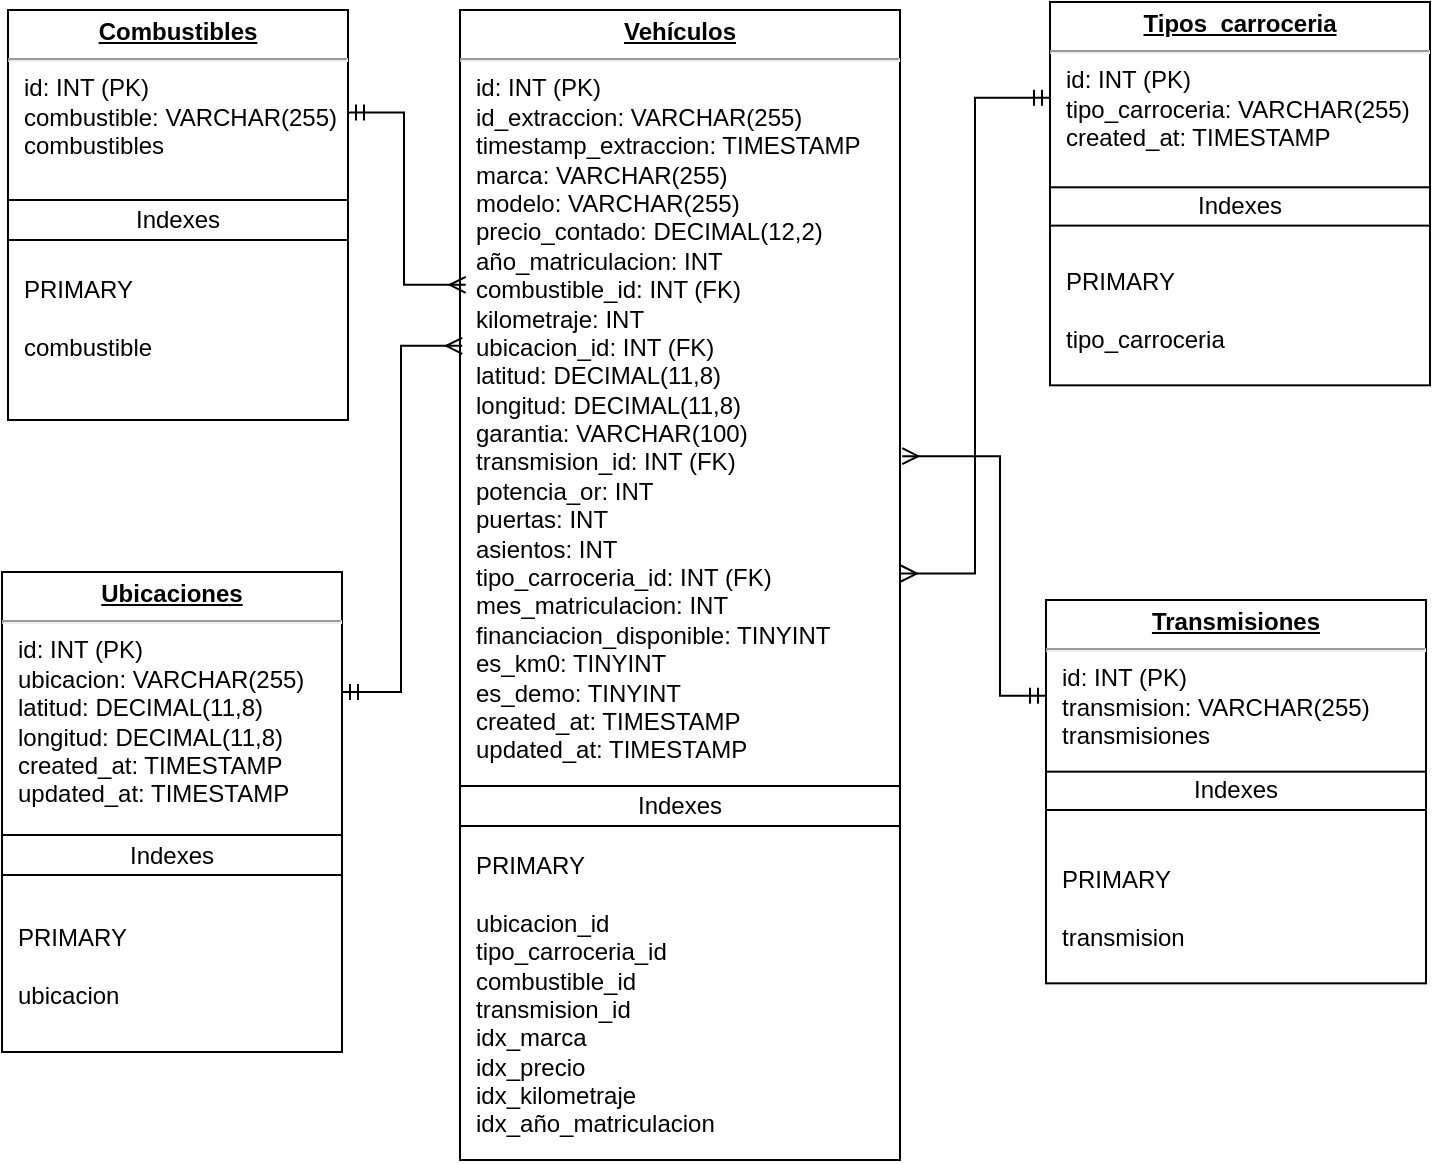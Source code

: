 <mxfile version="27.1.6">
  <diagram name="Page-1" id="a7904f86-f2b4-8e86-fa97-74104820619b">
    <mxGraphModel dx="1034" dy="570" grid="1" gridSize="10" guides="1" tooltips="1" connect="1" arrows="1" fold="1" page="1" pageScale="1" pageWidth="1100" pageHeight="850" background="none" math="0" shadow="0">
      <root>
        <mxCell id="0" />
        <mxCell id="1" parent="0" />
        <mxCell id="_FVJ82GAcGzXgL0HY7rz-6" value="" style="group" vertex="1" connectable="0" parent="1">
          <mxGeometry x="595" y="238" width="190" height="230" as="geometry" />
        </mxCell>
        <mxCell id="_FVJ82GAcGzXgL0HY7rz-15" value="" style="group" vertex="1" connectable="0" parent="_FVJ82GAcGzXgL0HY7rz-6">
          <mxGeometry width="190" height="191.667" as="geometry" />
        </mxCell>
        <mxCell id="_FVJ82GAcGzXgL0HY7rz-7" value="&lt;p style=&quot;margin: 0px ; margin-top: 4px ; text-align: center ; text-decoration: underline&quot;&gt;&lt;b&gt;Tipos_carroceria&lt;/b&gt;&lt;/p&gt;&lt;hr&gt;&lt;p style=&quot;margin: 0px ; margin-left: 8px&quot;&gt;id: INT (PK)&lt;/p&gt;&lt;p style=&quot;margin: 0px ; margin-left: 8px&quot;&gt;tipo_carroceria: VARCHAR(255)&lt;/p&gt;&lt;p style=&quot;margin: 0px ; margin-left: 8px&quot;&gt;created_at: TIMESTAMP&lt;/p&gt;&lt;p style=&quot;margin: 0px ; margin-left: 8px&quot;&gt;&lt;br&gt;&lt;/p&gt;&lt;p style=&quot;margin: 0px ; margin-left: 8px&quot;&gt;&lt;br&gt;&lt;/p&gt;&lt;p style=&quot;margin: 0px ; margin-left: 8px&quot;&gt;&lt;br&gt;&lt;/p&gt;&lt;p style=&quot;margin: 0px ; margin-left: 8px&quot;&gt;&lt;br&gt;&lt;/p&gt;&lt;p style=&quot;margin: 0px ; margin-left: 8px&quot;&gt;PRIMARY&lt;/p&gt;&lt;p style=&quot;margin: 0px ; margin-left: 8px&quot;&gt;&lt;br&gt;&lt;/p&gt;&lt;p style=&quot;margin: 0px ; margin-left: 8px&quot;&gt;tipo_carroceria&lt;/p&gt;" style="verticalAlign=top;align=left;overflow=fill;fontSize=12;fontFamily=Helvetica;html=1;rounded=0;shadow=0;comic=0;labelBackgroundColor=none;strokeWidth=1" vertex="1" parent="_FVJ82GAcGzXgL0HY7rz-15">
          <mxGeometry width="190" height="191.667" as="geometry" />
        </mxCell>
        <mxCell id="_FVJ82GAcGzXgL0HY7rz-8" value="Indexes" style="html=1;whiteSpace=wrap;" vertex="1" parent="_FVJ82GAcGzXgL0HY7rz-15">
          <mxGeometry y="92.646" width="190" height="19.167" as="geometry" />
        </mxCell>
        <mxCell id="_FVJ82GAcGzXgL0HY7rz-13" value="" style="group" vertex="1" connectable="0" parent="1">
          <mxGeometry x="150" y="238" width="220" height="575" as="geometry" />
        </mxCell>
        <mxCell id="_FVJ82GAcGzXgL0HY7rz-14" value="" style="group" vertex="1" connectable="0" parent="_FVJ82GAcGzXgL0HY7rz-13">
          <mxGeometry x="-76" y="4" width="170" height="205" as="geometry" />
        </mxCell>
        <mxCell id="24794b860abc3c2d-23" value="&lt;p style=&quot;margin: 0px ; margin-top: 4px ; text-align: center ; text-decoration: underline&quot;&gt;&lt;b&gt;Combustibles&lt;/b&gt;&lt;/p&gt;&lt;hr&gt;&lt;p style=&quot;margin: 0px ; margin-left: 8px&quot;&gt;id: INT (PK)&lt;/p&gt;&lt;p style=&quot;margin: 0px ; margin-left: 8px&quot;&gt;combustible: VARCHAR(255)&lt;/p&gt;&lt;p style=&quot;margin: 0px ; margin-left: 8px&quot;&gt;combustibles&lt;/p&gt;&lt;p style=&quot;margin: 0px ; margin-left: 8px&quot;&gt;&lt;br&gt;&lt;/p&gt;&lt;p style=&quot;margin: 0px ; margin-left: 8px&quot;&gt;&lt;br&gt;&lt;/p&gt;&lt;p style=&quot;margin: 0px ; margin-left: 8px&quot;&gt;&lt;br&gt;&lt;/p&gt;&lt;p style=&quot;margin: 0px ; margin-left: 8px&quot;&gt;&lt;br&gt;&lt;/p&gt;&lt;p style=&quot;margin: 0px ; margin-left: 8px&quot;&gt;PRIMARY&lt;/p&gt;&lt;p style=&quot;margin: 0px ; margin-left: 8px&quot;&gt;&lt;br&gt;&lt;/p&gt;&lt;p style=&quot;margin: 0px ; margin-left: 8px&quot;&gt;combustible&lt;/p&gt;" style="verticalAlign=top;align=left;overflow=fill;fontSize=12;fontFamily=Helvetica;html=1;rounded=0;shadow=0;comic=0;labelBackgroundColor=none;strokeWidth=1" parent="_FVJ82GAcGzXgL0HY7rz-14" vertex="1">
          <mxGeometry width="170" height="205" as="geometry" />
        </mxCell>
        <mxCell id="_FVJ82GAcGzXgL0HY7rz-2" value="Indexes" style="html=1;whiteSpace=wrap;" vertex="1" parent="_FVJ82GAcGzXgL0HY7rz-14">
          <mxGeometry y="95" width="170" height="20" as="geometry" />
        </mxCell>
        <mxCell id="_FVJ82GAcGzXgL0HY7rz-5" value="" style="group" vertex="1" connectable="0" parent="_FVJ82GAcGzXgL0HY7rz-13">
          <mxGeometry x="-79" y="285" width="170" height="240" as="geometry" />
        </mxCell>
        <mxCell id="_FVJ82GAcGzXgL0HY7rz-3" value="&lt;p style=&quot;margin: 0px ; margin-top: 4px ; text-align: center ; text-decoration: underline&quot;&gt;&lt;b&gt;Ubicaciones&lt;/b&gt;&lt;/p&gt;&lt;hr&gt;&lt;p style=&quot;margin: 0px ; margin-left: 8px&quot;&gt;id: INT (PK)&lt;/p&gt;&lt;p style=&quot;margin: 0px ; margin-left: 8px&quot;&gt;ubicacion: VARCHAR(255)&lt;/p&gt;&lt;p style=&quot;margin: 0px ; margin-left: 8px&quot;&gt;latitud: DECIMAL(11,8)&lt;/p&gt;&lt;p style=&quot;margin: 0px ; margin-left: 8px&quot;&gt;longitud: DECIMAL(11,8)&lt;/p&gt;&lt;p style=&quot;margin: 0px ; margin-left: 8px&quot;&gt;created_at: TIMESTAMP&lt;/p&gt;&lt;p style=&quot;margin: 0px ; margin-left: 8px&quot;&gt;updated_at: TIMESTAMP&lt;/p&gt;&lt;p style=&quot;margin: 0px ; margin-left: 8px&quot;&gt;&lt;br&gt;&lt;/p&gt;&lt;p style=&quot;margin: 0px ; margin-left: 8px&quot;&gt;&lt;br&gt;&lt;/p&gt;&lt;p style=&quot;margin: 0px ; margin-left: 8px&quot;&gt;&lt;br&gt;&lt;/p&gt;&lt;p style=&quot;margin: 0px ; margin-left: 8px&quot;&gt;&lt;br&gt;&lt;/p&gt;&lt;p style=&quot;margin: 0px ; margin-left: 8px&quot;&gt;PRIMARY&lt;/p&gt;&lt;p style=&quot;margin: 0px ; margin-left: 8px&quot;&gt;&lt;br&gt;&lt;/p&gt;&lt;p style=&quot;margin: 0px ; margin-left: 8px&quot;&gt;ubicacion&lt;/p&gt;" style="verticalAlign=top;align=left;overflow=fill;fontSize=12;fontFamily=Helvetica;html=1;rounded=0;shadow=0;comic=0;labelBackgroundColor=none;strokeWidth=1" vertex="1" parent="_FVJ82GAcGzXgL0HY7rz-5">
          <mxGeometry width="170" height="240" as="geometry" />
        </mxCell>
        <mxCell id="_FVJ82GAcGzXgL0HY7rz-4" value="Indexes" style="html=1;whiteSpace=wrap;" vertex="1" parent="_FVJ82GAcGzXgL0HY7rz-5">
          <mxGeometry y="131.5" width="170" height="20" as="geometry" />
        </mxCell>
        <mxCell id="_FVJ82GAcGzXgL0HY7rz-16" value="" style="group" vertex="1" connectable="0" parent="1">
          <mxGeometry x="593" y="537" width="190" height="191.667" as="geometry" />
        </mxCell>
        <mxCell id="_FVJ82GAcGzXgL0HY7rz-11" value="&lt;p style=&quot;margin: 0px ; margin-top: 4px ; text-align: center ; text-decoration: underline&quot;&gt;&lt;b&gt;Transmisiones&lt;/b&gt;&lt;/p&gt;&lt;hr&gt;&lt;p style=&quot;margin: 0px ; margin-left: 8px&quot;&gt;id: INT (PK)&lt;/p&gt;&lt;p style=&quot;margin: 0px ; margin-left: 8px&quot;&gt;transmision: VARCHAR(255)&lt;/p&gt;&lt;p style=&quot;margin: 0px ; margin-left: 8px&quot;&gt;transmisiones&lt;/p&gt;&lt;p style=&quot;margin: 0px ; margin-left: 8px&quot;&gt;&lt;br&gt;&lt;/p&gt;&lt;p style=&quot;margin: 0px ; margin-left: 8px&quot;&gt;&lt;br&gt;&lt;/p&gt;&lt;p style=&quot;margin: 0px ; margin-left: 8px&quot;&gt;&lt;br&gt;&lt;/p&gt;&lt;p style=&quot;margin: 0px ; margin-left: 8px&quot;&gt;&lt;br&gt;&lt;/p&gt;&lt;p style=&quot;margin: 0px ; margin-left: 8px&quot;&gt;PRIMARY&lt;/p&gt;&lt;p style=&quot;margin: 0px ; margin-left: 8px&quot;&gt;&lt;br&gt;&lt;/p&gt;&lt;p style=&quot;margin: 0px ; margin-left: 8px&quot;&gt;transmision&lt;/p&gt;" style="verticalAlign=top;align=left;overflow=fill;fontSize=12;fontFamily=Helvetica;html=1;rounded=0;shadow=0;comic=0;labelBackgroundColor=none;strokeWidth=1" vertex="1" parent="_FVJ82GAcGzXgL0HY7rz-16">
          <mxGeometry width="190" height="191.667" as="geometry" />
        </mxCell>
        <mxCell id="_FVJ82GAcGzXgL0HY7rz-12" value="Indexes" style="html=1;whiteSpace=wrap;" vertex="1" parent="_FVJ82GAcGzXgL0HY7rz-16">
          <mxGeometry y="85.83" width="190" height="19.167" as="geometry" />
        </mxCell>
        <mxCell id="24794b860abc3c2d-1" value="&lt;p style=&quot;margin: 0px ; margin-top: 4px ; text-align: center ; text-decoration: underline&quot;&gt;&lt;b&gt;Vehículos&lt;/b&gt;&lt;/p&gt;&lt;hr&gt;&lt;p style=&quot;margin: 0px ; margin-left: 8px&quot;&gt;id: INT (PK)&lt;/p&gt;&lt;p style=&quot;margin: 0px ; margin-left: 8px&quot;&gt;id_extraccion: VARCHAR(255)&lt;/p&gt;&lt;p style=&quot;margin: 0px ; margin-left: 8px&quot;&gt;timestamp_extraccion: TIMESTAMP&lt;/p&gt;&lt;p style=&quot;margin: 0px ; margin-left: 8px&quot;&gt;marca: VARCHAR(255)&lt;/p&gt;&lt;p style=&quot;margin: 0px ; margin-left: 8px&quot;&gt;modelo: VARCHAR(255)&lt;/p&gt;&lt;p style=&quot;margin: 0px ; margin-left: 8px&quot;&gt;precio_contado: DECIMAL(12,2)&lt;/p&gt;&lt;p style=&quot;margin: 0px ; margin-left: 8px&quot;&gt;año_matriculacion: INT&lt;/p&gt;&lt;p style=&quot;margin: 0px ; margin-left: 8px&quot;&gt;combustible_id: INT (FK)&lt;/p&gt;&lt;p style=&quot;margin: 0px ; margin-left: 8px&quot;&gt;kilometraje: INT&lt;/p&gt;&lt;p style=&quot;margin: 0px ; margin-left: 8px&quot;&gt;ubicacion_id: INT (FK)&lt;/p&gt;&lt;p style=&quot;margin: 0px ; margin-left: 8px&quot;&gt;latitud: DECIMAL(11,8)&lt;/p&gt;&lt;p style=&quot;margin: 0px ; margin-left: 8px&quot;&gt;longitud: DECIMAL(11,8)&lt;/p&gt;&lt;p style=&quot;margin: 0px ; margin-left: 8px&quot;&gt;garantia: VARCHAR(100)&lt;/p&gt;&lt;p style=&quot;margin: 0px ; margin-left: 8px&quot;&gt;transmision_id: INT (FK)&lt;/p&gt;&lt;p style=&quot;margin: 0px ; margin-left: 8px&quot;&gt;potencia_or: INT&lt;/p&gt;&lt;p style=&quot;margin: 0px ; margin-left: 8px&quot;&gt;puertas: INT&lt;/p&gt;&lt;p style=&quot;margin: 0px ; margin-left: 8px&quot;&gt;asientos: INT&lt;/p&gt;&lt;p style=&quot;margin: 0px ; margin-left: 8px&quot;&gt;tipo_carroceria_id: INT (FK)&lt;/p&gt;&lt;p style=&quot;margin: 0px ; margin-left: 8px&quot;&gt;mes_matriculacion: INT&lt;/p&gt;&lt;p style=&quot;margin: 0px ; margin-left: 8px&quot;&gt;financiacion_disponible: TINYINT&lt;/p&gt;&lt;p style=&quot;margin: 0px ; margin-left: 8px&quot;&gt;es_km0: TINYINT&lt;/p&gt;&lt;p style=&quot;margin: 0px ; margin-left: 8px&quot;&gt;es_demo: TINYINT&lt;/p&gt;&lt;p style=&quot;margin: 0px ; margin-left: 8px&quot;&gt;created_at: TIMESTAMP&lt;/p&gt;&lt;p style=&quot;margin: 0px ; margin-left: 8px&quot;&gt;updated_at: TIMESTAMP&lt;/p&gt;&lt;p style=&quot;margin: 0px ; margin-left: 8px&quot;&gt;&lt;br&gt;&lt;/p&gt;&lt;p style=&quot;margin: 0px ; margin-left: 8px&quot;&gt;&lt;br&gt;&lt;/p&gt;&lt;p style=&quot;margin: 0px ; margin-left: 8px&quot;&gt;&lt;br&gt;&lt;/p&gt;&lt;p style=&quot;margin: 0px ; margin-left: 8px&quot;&gt;PRIMARY&lt;/p&gt;&lt;p style=&quot;margin: 0px ; margin-left: 8px&quot;&gt;&lt;br&gt;&lt;/p&gt;&lt;p style=&quot;margin: 0px ; margin-left: 8px&quot;&gt;ubicacion_id&lt;/p&gt;&lt;p style=&quot;margin: 0px ; margin-left: 8px&quot;&gt;tipo_carroceria_id&lt;/p&gt;&lt;p style=&quot;margin: 0px ; margin-left: 8px&quot;&gt;combustible_id&lt;/p&gt;&lt;p style=&quot;margin: 0px ; margin-left: 8px&quot;&gt;transmision_id&lt;/p&gt;&lt;p style=&quot;margin: 0px ; margin-left: 8px&quot;&gt;idx_marca&lt;/p&gt;&lt;p style=&quot;margin: 0px ; margin-left: 8px&quot;&gt;idx_precio&lt;/p&gt;&lt;p style=&quot;margin: 0px ; margin-left: 8px&quot;&gt;idx_kilometraje&lt;/p&gt;&lt;p style=&quot;margin: 0px ; margin-left: 8px&quot;&gt;idx_año_matriculacion&lt;/p&gt;&lt;div&gt;&lt;br&gt;&lt;/div&gt;" style="verticalAlign=top;align=left;overflow=fill;fontSize=12;fontFamily=Helvetica;html=1;rounded=0;shadow=0;comic=0;labelBackgroundColor=none;strokeWidth=1" parent="1" vertex="1">
          <mxGeometry x="300" y="242" width="220" height="575" as="geometry" />
        </mxCell>
        <mxCell id="_FVJ82GAcGzXgL0HY7rz-1" value="Indexes" style="html=1;whiteSpace=wrap;" vertex="1" parent="1">
          <mxGeometry x="300" y="630" width="220" height="20" as="geometry" />
        </mxCell>
        <mxCell id="_FVJ82GAcGzXgL0HY7rz-17" style="edgeStyle=orthogonalEdgeStyle;rounded=0;orthogonalLoop=1;jettySize=auto;html=1;exitX=1;exitY=0.25;exitDx=0;exitDy=0;entryX=0.013;entryY=0.239;entryDx=0;entryDy=0;entryPerimeter=0;startArrow=ERmandOne;startFill=0;endArrow=ERmany;endFill=0;" edge="1" parent="1" source="24794b860abc3c2d-23" target="24794b860abc3c2d-1">
          <mxGeometry relative="1" as="geometry" />
        </mxCell>
        <mxCell id="_FVJ82GAcGzXgL0HY7rz-18" style="edgeStyle=orthogonalEdgeStyle;rounded=0;orthogonalLoop=1;jettySize=auto;html=1;exitX=1;exitY=0.25;exitDx=0;exitDy=0;entryX=0.005;entryY=0.292;entryDx=0;entryDy=0;entryPerimeter=0;startArrow=ERmandOne;startFill=0;endArrow=ERmany;endFill=0;" edge="1" parent="1" source="_FVJ82GAcGzXgL0HY7rz-3" target="24794b860abc3c2d-1">
          <mxGeometry relative="1" as="geometry" />
        </mxCell>
        <mxCell id="_FVJ82GAcGzXgL0HY7rz-19" style="edgeStyle=orthogonalEdgeStyle;rounded=0;orthogonalLoop=1;jettySize=auto;html=1;exitX=0;exitY=0.25;exitDx=0;exitDy=0;entryX=1.002;entryY=0.49;entryDx=0;entryDy=0;entryPerimeter=0;startArrow=ERmandOne;startFill=0;endArrow=ERmany;endFill=0;" edge="1" parent="1" source="_FVJ82GAcGzXgL0HY7rz-7" target="24794b860abc3c2d-1">
          <mxGeometry relative="1" as="geometry" />
        </mxCell>
        <mxCell id="_FVJ82GAcGzXgL0HY7rz-20" style="edgeStyle=orthogonalEdgeStyle;rounded=0;orthogonalLoop=1;jettySize=auto;html=1;exitX=0;exitY=0.25;exitDx=0;exitDy=0;entryX=1.005;entryY=0.388;entryDx=0;entryDy=0;entryPerimeter=0;startArrow=ERmandOne;startFill=0;endArrow=ERmany;endFill=0;" edge="1" parent="1" source="_FVJ82GAcGzXgL0HY7rz-11" target="24794b860abc3c2d-1">
          <mxGeometry relative="1" as="geometry">
            <Array as="points">
              <mxPoint x="570" y="585" />
              <mxPoint x="570" y="465" />
            </Array>
          </mxGeometry>
        </mxCell>
      </root>
    </mxGraphModel>
  </diagram>
</mxfile>
